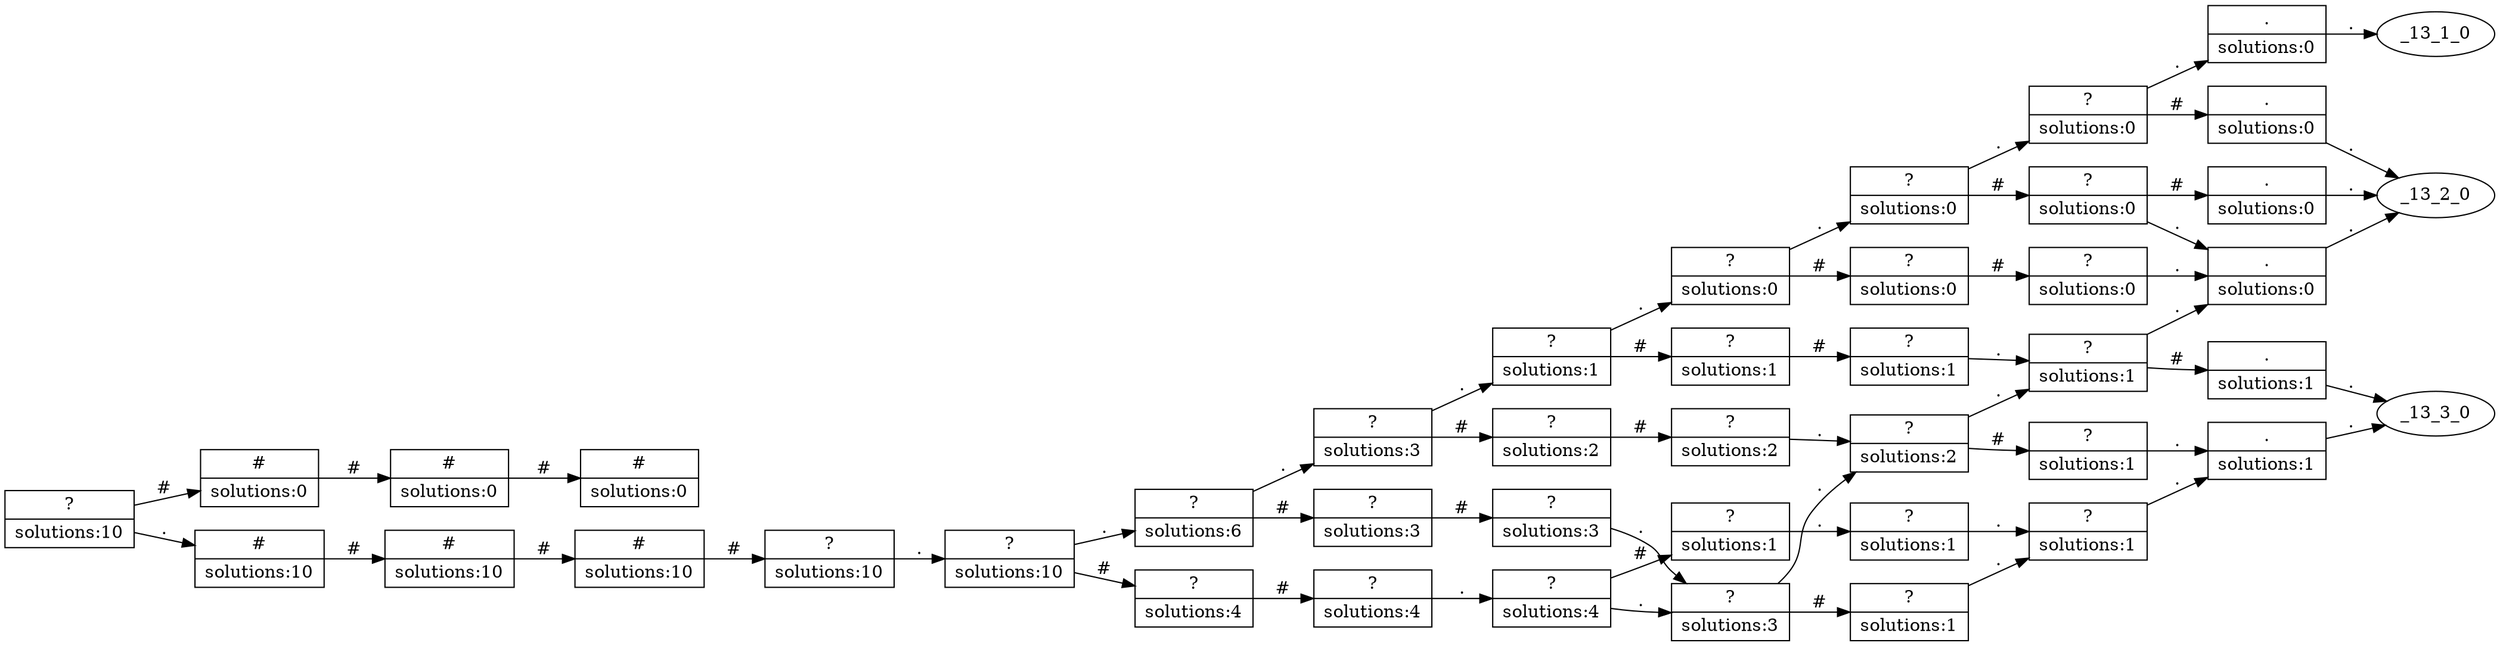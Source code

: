strict digraph {
   rankdir = "LR";
   _0_0_0 [shape = "record";label = "?|solutions:10";];
   _0_0_0 -> _1_0_1 [label = "#";];
   _0_0_0 -> _1_0_0 [label = ".";];
   _1_0_0 [shape = "record";label = "#|solutions:10";];
   _1_0_0 -> _2_0_1 [label = "#";];
   _1_0_1 [shape = "record";label = "#|solutions:0";];
   _1_0_1 -> _2_0_2 [label = "#";];
   _2_0_1 [shape = "record";label = "#|solutions:10";];
   _2_0_1 -> _3_0_2 [label = "#";];
   _2_0_2 [shape = "record";label = "#|solutions:0";];
   _2_0_2 -> _3_0_3 [label = "#";];
   _3_0_2 [shape = "record";label = "#|solutions:10";];
   _3_0_2 -> _4_0_3 [label = "#";];
   _3_0_3 [shape = "record";label = "#|solutions:0";];
   _4_0_3 [shape = "record";label = "?|solutions:10";];
   _4_0_3 -> _5_1_0 [label = ".";];
   _5_1_0 [shape = "record";label = "?|solutions:10";];
   _5_1_0 -> _6_1_1 [label = "#";];
   _5_1_0 -> _6_1_0 [label = ".";];
   _6_1_0 [shape = "record";label = "?|solutions:6";];
   _6_1_0 -> _7_1_1 [label = "#";];
   _6_1_0 -> _7_1_0 [label = ".";];
   _6_1_1 [shape = "record";label = "?|solutions:4";];
   _6_1_1 -> _7_1_2 [label = "#";];
   _7_1_0 [shape = "record";label = "?|solutions:3";];
   _7_1_0 -> _8_1_1 [label = "#";];
   _7_1_0 -> _8_1_0 [label = ".";];
   _7_1_1 [shape = "record";label = "?|solutions:3";];
   _7_1_1 -> _8_1_2 [label = "#";];
   _7_1_2 [shape = "record";label = "?|solutions:4";];
   _7_1_2 -> _8_2_0 [label = ".";];
   _8_1_0 [shape = "record";label = "?|solutions:1";];
   _8_1_0 -> _9_1_1 [label = "#";];
   _8_1_0 -> _9_1_0 [label = ".";];
   _8_1_1 [shape = "record";label = "?|solutions:2";];
   _8_1_1 -> _9_1_2 [label = "#";];
   _8_1_2 [shape = "record";label = "?|solutions:3";];
   _8_1_2 -> _9_2_0 [label = ".";];
   _8_2_0 [shape = "record";label = "?|solutions:4";];
   _8_2_0 -> _9_2_1 [label = "#";];
   _8_2_0 -> _9_2_0 [label = ".";];
   _9_1_0 [shape = "record";label = "?|solutions:0";];
   _9_1_0 -> _10_1_1 [label = "#";];
   _9_1_0 -> _10_1_0 [label = ".";];
   _9_1_1 [shape = "record";label = "?|solutions:1";];
   _9_1_1 -> _10_1_2 [label = "#";];
   _9_1_2 [shape = "record";label = "?|solutions:2";];
   _9_1_2 -> _10_2_0 [label = ".";];
   _9_2_0 [shape = "record";label = "?|solutions:3";];
   _9_2_0 -> _10_2_1 [label = "#";];
   _9_2_0 -> _10_2_0 [label = ".";];
   _9_2_1 [shape = "record";label = "?|solutions:1";];
   _9_2_1 -> _10_3_0 [label = ".";];
   _10_1_0 [shape = "record";label = "?|solutions:0";];
   _10_1_0 -> _11_1_1 [label = "#";];
   _10_1_0 -> _11_1_0 [label = ".";];
   _10_1_1 [shape = "record";label = "?|solutions:0";];
   _10_1_1 -> _11_1_2 [label = "#";];
   _10_1_2 [shape = "record";label = "?|solutions:1";];
   _10_1_2 -> _11_2_0 [label = ".";];
   _10_2_0 [shape = "record";label = "?|solutions:2";];
   _10_2_0 -> _11_2_1 [label = "#";];
   _10_2_0 -> _11_2_0 [label = ".";];
   _10_2_1 [shape = "record";label = "?|solutions:1";];
   _10_2_1 -> _11_3_0 [label = ".";];
   _10_3_0 [shape = "record";label = "?|solutions:1";];
   _10_3_0 -> _11_3_0 [label = ".";];
   _11_1_0 [shape = "record";label = "?|solutions:0";];
   _11_1_0 -> _12_1_1 [label = "#";];
   _11_1_0 -> _12_1_0 [label = ".";];
   _11_1_1 [shape = "record";label = "?|solutions:0";];
   _11_1_1 -> _12_1_2 [label = "#";];
   _11_1_1 -> _12_2_0 [label = ".";];
   _11_1_2 [shape = "record";label = "?|solutions:0";];
   _11_1_2 -> _12_2_0 [label = ".";];
   _11_2_0 [shape = "record";label = "?|solutions:1";];
   _11_2_0 -> _12_2_1 [label = "#";];
   _11_2_0 -> _12_2_0 [label = ".";];
   _11_2_1 [shape = "record";label = "?|solutions:1";];
   _11_2_1 -> _12_3_0 [label = ".";];
   _11_3_0 [shape = "record";label = "?|solutions:1";];
   _11_3_0 -> _12_3_0 [label = ".";];
   _12_1_0 [shape = "record";label = ".|solutions:0";];
   _12_1_0 -> _13_1_0 [label = ".";];
   _12_1_1 [shape = "record";label = ".|solutions:0";];
   _12_1_1 -> _13_2_0 [label = ".";];
   _12_1_2 [shape = "record";label = ".|solutions:0";];
   _12_1_2 -> _13_2_0 [label = ".";];
   _12_2_0 [shape = "record";label = ".|solutions:0";];
   _12_2_0 -> _13_2_0 [label = ".";];
   _12_2_1 [shape = "record";label = ".|solutions:1";];
   _12_2_1 -> _13_3_0 [label = ".";];
   _12_3_0 [shape = "record";label = ".|solutions:1";];
   _12_3_0 -> _13_3_0 [label = ".";];
}
